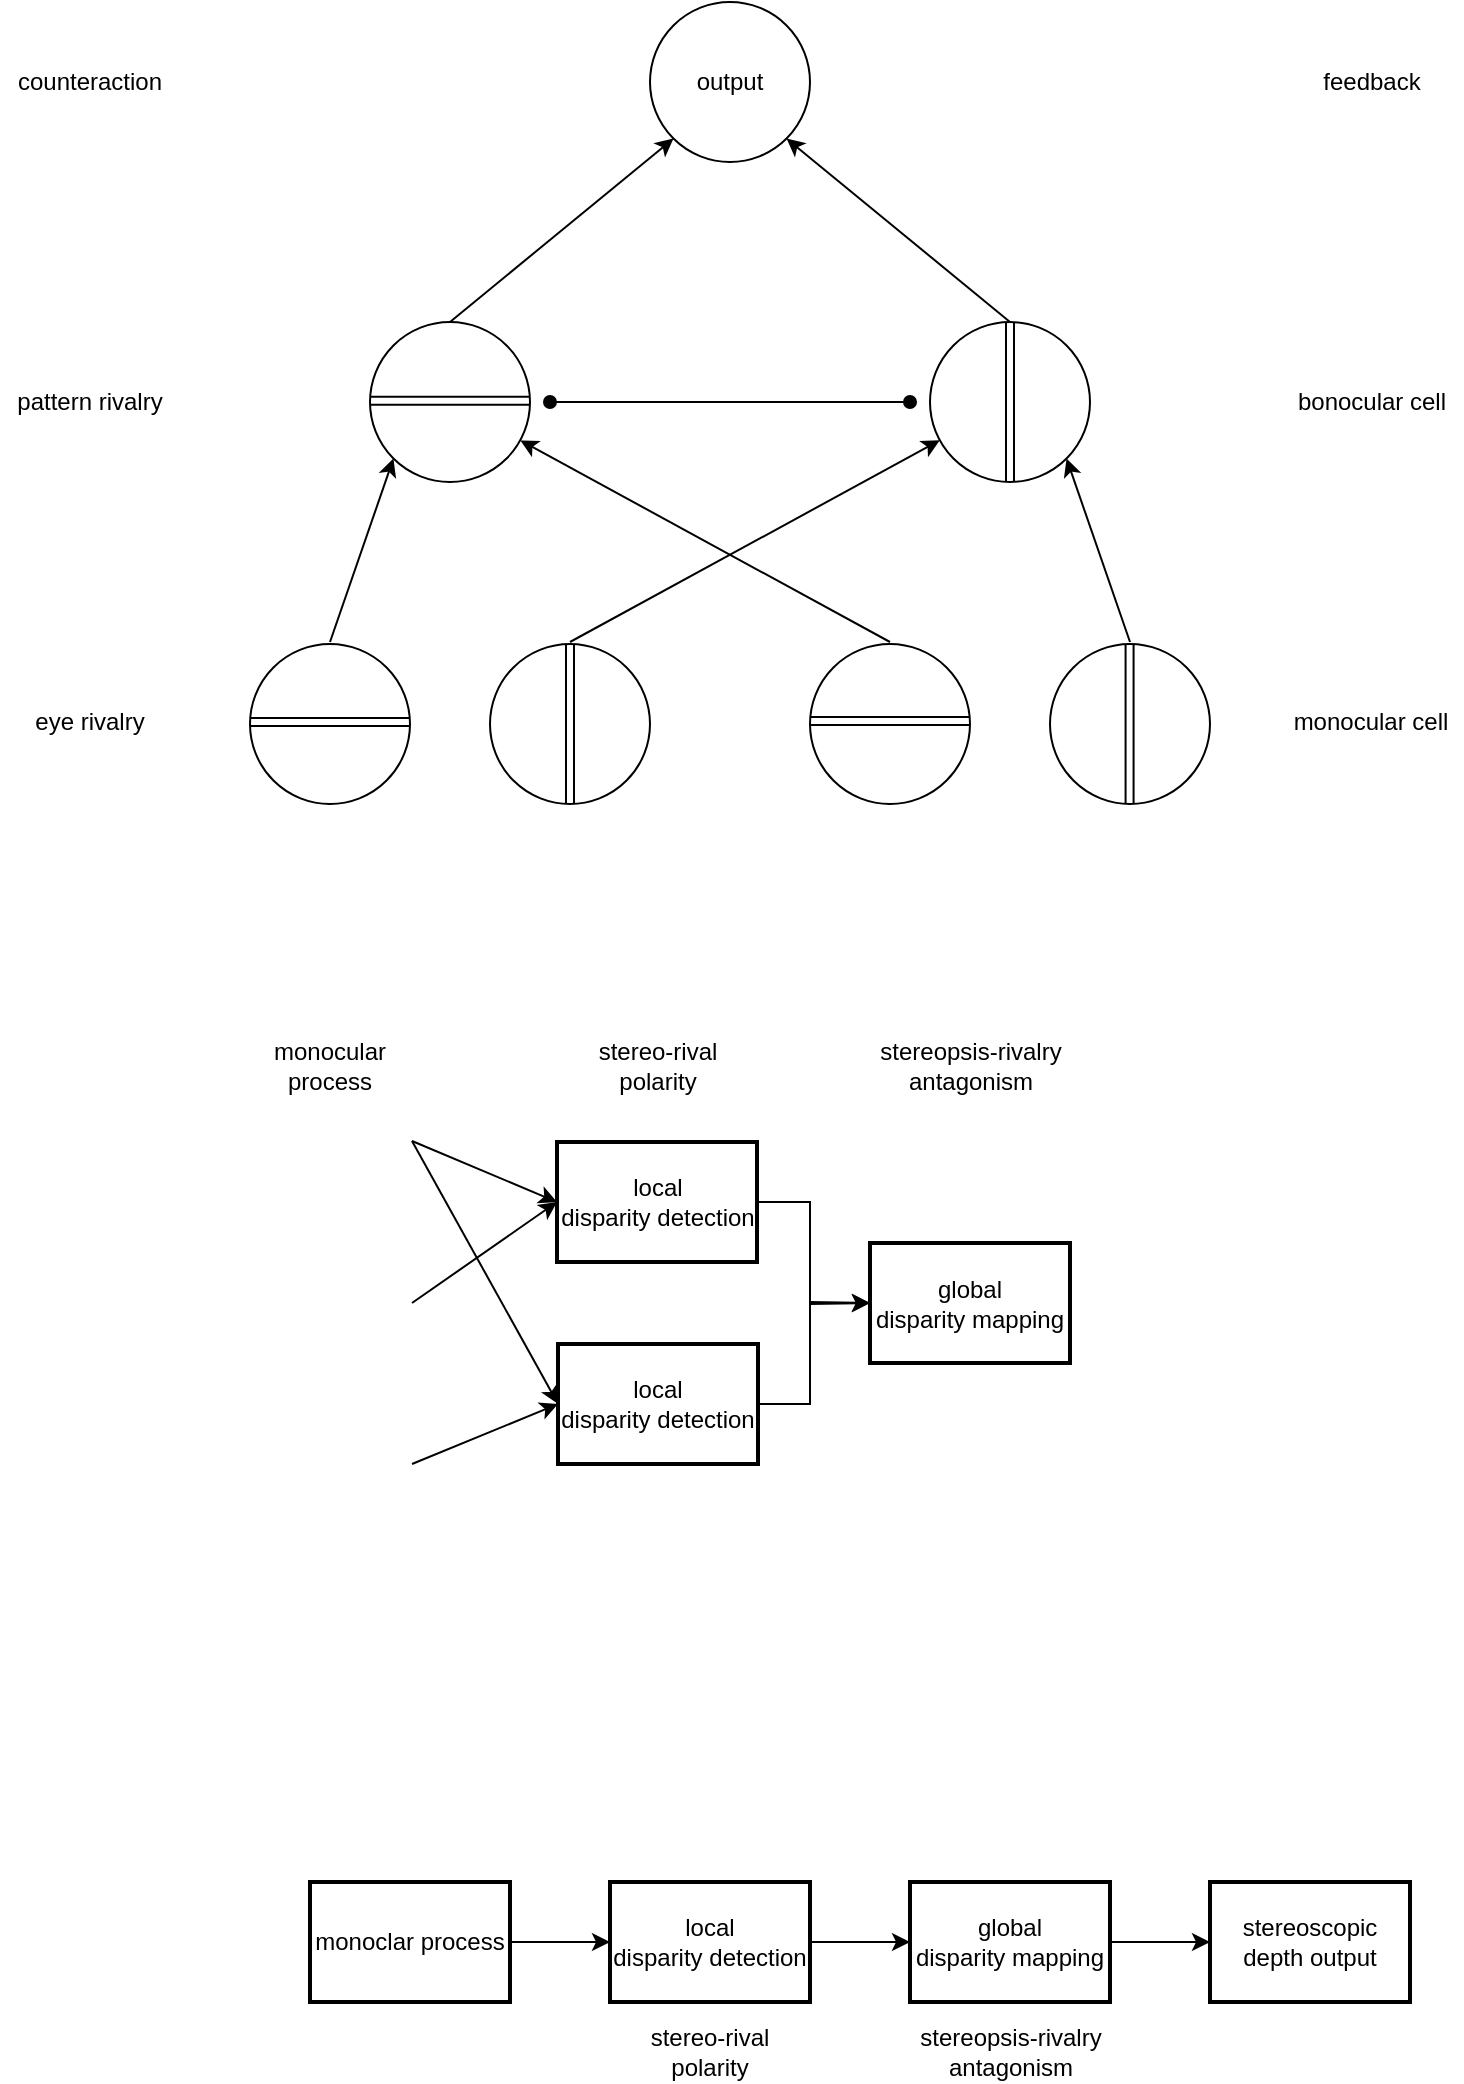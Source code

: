 <mxfile version="22.0.8" type="github">
  <diagram name="ページ1" id="tyaMPbAU48UmF2bHCIHt">
    <mxGraphModel dx="1004" dy="649" grid="1" gridSize="10" guides="1" tooltips="1" connect="1" arrows="1" fold="1" page="1" pageScale="1" pageWidth="827" pageHeight="1169" math="0" shadow="0">
      <root>
        <mxCell id="0" />
        <mxCell id="1" parent="0" />
        <mxCell id="7wLoFLkzSzKWh_BDHrXM-1" value="" style="ellipse;whiteSpace=wrap;html=1;aspect=fixed;" parent="1" vertex="1">
          <mxGeometry x="280" y="331" width="80" height="80" as="geometry" />
        </mxCell>
        <mxCell id="7wLoFLkzSzKWh_BDHrXM-3" value="" style="ellipse;whiteSpace=wrap;html=1;aspect=fixed;" parent="1" vertex="1">
          <mxGeometry x="440" y="331" width="80" height="80" as="geometry" />
        </mxCell>
        <mxCell id="7wLoFLkzSzKWh_BDHrXM-4" value="" style="ellipse;whiteSpace=wrap;html=1;aspect=fixed;" parent="1" vertex="1">
          <mxGeometry x="160" y="331" width="80" height="80" as="geometry" />
        </mxCell>
        <mxCell id="7wLoFLkzSzKWh_BDHrXM-5" value="" style="ellipse;whiteSpace=wrap;html=1;aspect=fixed;" parent="1" vertex="1">
          <mxGeometry x="560" y="331" width="80" height="80" as="geometry" />
        </mxCell>
        <mxCell id="7wLoFLkzSzKWh_BDHrXM-10" value="" style="shape=link;html=1;rounded=0;entryX=1;entryY=0.5;entryDx=0;entryDy=0;" parent="1" edge="1">
          <mxGeometry width="100" relative="1" as="geometry">
            <mxPoint x="160" y="370" as="sourcePoint" />
            <mxPoint x="240" y="370" as="targetPoint" />
          </mxGeometry>
        </mxCell>
        <mxCell id="7wLoFLkzSzKWh_BDHrXM-11" value="" style="shape=link;html=1;rounded=0;entryX=1;entryY=0.5;entryDx=0;entryDy=0;" parent="1" edge="1">
          <mxGeometry width="100" relative="1" as="geometry">
            <mxPoint x="440" y="369.5" as="sourcePoint" />
            <mxPoint x="520" y="369.5" as="targetPoint" />
          </mxGeometry>
        </mxCell>
        <mxCell id="7wLoFLkzSzKWh_BDHrXM-12" value="" style="shape=link;html=1;rounded=0;entryX=0.5;entryY=1;entryDx=0;entryDy=0;" parent="1" target="7wLoFLkzSzKWh_BDHrXM-1" edge="1">
          <mxGeometry width="100" relative="1" as="geometry">
            <mxPoint x="320" y="331" as="sourcePoint" />
            <mxPoint x="319.5" y="401.5" as="targetPoint" />
          </mxGeometry>
        </mxCell>
        <mxCell id="7wLoFLkzSzKWh_BDHrXM-13" value="" style="shape=link;html=1;rounded=0;entryX=0.5;entryY=1;entryDx=0;entryDy=0;" parent="1" edge="1">
          <mxGeometry width="100" relative="1" as="geometry">
            <mxPoint x="599.79" y="331" as="sourcePoint" />
            <mxPoint x="599.79" y="411" as="targetPoint" />
          </mxGeometry>
        </mxCell>
        <mxCell id="7wLoFLkzSzKWh_BDHrXM-15" value="" style="endArrow=classic;html=1;rounded=0;" parent="1" target="7wLoFLkzSzKWh_BDHrXM-19" edge="1">
          <mxGeometry width="50" height="50" relative="1" as="geometry">
            <mxPoint x="320" y="330" as="sourcePoint" />
            <mxPoint x="480" y="170" as="targetPoint" />
          </mxGeometry>
        </mxCell>
        <mxCell id="7wLoFLkzSzKWh_BDHrXM-17" value="" style="ellipse;whiteSpace=wrap;html=1;aspect=fixed;" parent="1" vertex="1">
          <mxGeometry x="220" y="170" width="80" height="80" as="geometry" />
        </mxCell>
        <mxCell id="7wLoFLkzSzKWh_BDHrXM-18" value="" style="shape=link;html=1;rounded=0;entryX=1;entryY=0.5;entryDx=0;entryDy=0;" parent="1" edge="1">
          <mxGeometry width="100" relative="1" as="geometry">
            <mxPoint x="220" y="209.37" as="sourcePoint" />
            <mxPoint x="300" y="209.37" as="targetPoint" />
          </mxGeometry>
        </mxCell>
        <mxCell id="7wLoFLkzSzKWh_BDHrXM-19" value="" style="ellipse;whiteSpace=wrap;html=1;aspect=fixed;" parent="1" vertex="1">
          <mxGeometry x="500" y="170" width="80" height="80" as="geometry" />
        </mxCell>
        <mxCell id="7wLoFLkzSzKWh_BDHrXM-20" value="" style="shape=link;html=1;rounded=0;entryX=0.5;entryY=1;entryDx=0;entryDy=0;" parent="1" target="7wLoFLkzSzKWh_BDHrXM-19" edge="1">
          <mxGeometry width="100" relative="1" as="geometry">
            <mxPoint x="540" y="170" as="sourcePoint" />
            <mxPoint x="539.5" y="240.5" as="targetPoint" />
          </mxGeometry>
        </mxCell>
        <mxCell id="7wLoFLkzSzKWh_BDHrXM-21" value="" style="endArrow=classic;html=1;rounded=0;exitX=0.5;exitY=0;exitDx=0;exitDy=0;" parent="1" target="7wLoFLkzSzKWh_BDHrXM-17" edge="1">
          <mxGeometry width="50" height="50" relative="1" as="geometry">
            <mxPoint x="480" y="330" as="sourcePoint" />
            <mxPoint x="520" y="167" as="targetPoint" />
          </mxGeometry>
        </mxCell>
        <mxCell id="7wLoFLkzSzKWh_BDHrXM-22" value="" style="endArrow=classic;html=1;rounded=0;exitX=0.5;exitY=0;exitDx=0;exitDy=0;entryX=0;entryY=1;entryDx=0;entryDy=0;" parent="1" target="7wLoFLkzSzKWh_BDHrXM-17" edge="1">
          <mxGeometry width="50" height="50" relative="1" as="geometry">
            <mxPoint x="200" y="330" as="sourcePoint" />
            <mxPoint x="260" y="170" as="targetPoint" />
          </mxGeometry>
        </mxCell>
        <mxCell id="7wLoFLkzSzKWh_BDHrXM-23" value="" style="endArrow=classic;html=1;rounded=0;entryX=1;entryY=1;entryDx=0;entryDy=0;" parent="1" target="7wLoFLkzSzKWh_BDHrXM-19" edge="1">
          <mxGeometry width="50" height="50" relative="1" as="geometry">
            <mxPoint x="600" y="330" as="sourcePoint" />
            <mxPoint x="310" y="177" as="targetPoint" />
          </mxGeometry>
        </mxCell>
        <mxCell id="7wLoFLkzSzKWh_BDHrXM-24" value="" style="endArrow=classic;html=1;rounded=0;exitX=0.5;exitY=0;exitDx=0;exitDy=0;entryX=0;entryY=1;entryDx=0;entryDy=0;" parent="1" source="7wLoFLkzSzKWh_BDHrXM-17" target="7wLoFLkzSzKWh_BDHrXM-25" edge="1">
          <mxGeometry width="50" height="50" relative="1" as="geometry">
            <mxPoint x="260" y="150" as="sourcePoint" />
            <mxPoint x="340" y="10" as="targetPoint" />
          </mxGeometry>
        </mxCell>
        <mxCell id="7wLoFLkzSzKWh_BDHrXM-25" value="output" style="ellipse;whiteSpace=wrap;html=1;aspect=fixed;" parent="1" vertex="1">
          <mxGeometry x="360" y="10" width="80" height="80" as="geometry" />
        </mxCell>
        <mxCell id="7wLoFLkzSzKWh_BDHrXM-26" value="" style="endArrow=classic;html=1;rounded=0;exitX=0.5;exitY=0;exitDx=0;exitDy=0;entryX=1;entryY=1;entryDx=0;entryDy=0;" parent="1" source="7wLoFLkzSzKWh_BDHrXM-19" target="7wLoFLkzSzKWh_BDHrXM-25" edge="1">
          <mxGeometry width="50" height="50" relative="1" as="geometry">
            <mxPoint x="320" y="192" as="sourcePoint" />
            <mxPoint x="432" y="100" as="targetPoint" />
          </mxGeometry>
        </mxCell>
        <mxCell id="7wLoFLkzSzKWh_BDHrXM-27" value="eye rivalry" style="text;strokeColor=none;align=center;fillColor=none;html=1;verticalAlign=middle;whiteSpace=wrap;rounded=0;" parent="1" vertex="1">
          <mxGeometry x="50" y="355" width="60" height="30" as="geometry" />
        </mxCell>
        <mxCell id="7wLoFLkzSzKWh_BDHrXM-28" value="pattern rivalry" style="text;strokeColor=none;align=center;fillColor=none;html=1;verticalAlign=middle;whiteSpace=wrap;rounded=0;" parent="1" vertex="1">
          <mxGeometry x="35" y="195" width="90" height="30" as="geometry" />
        </mxCell>
        <mxCell id="7wLoFLkzSzKWh_BDHrXM-29" value="counteraction" style="text;strokeColor=none;align=center;fillColor=none;html=1;verticalAlign=middle;whiteSpace=wrap;rounded=0;" parent="1" vertex="1">
          <mxGeometry x="35" y="35" width="90" height="30" as="geometry" />
        </mxCell>
        <mxCell id="7wLoFLkzSzKWh_BDHrXM-30" value="monocular cell" style="text;strokeColor=none;align=center;fillColor=none;html=1;verticalAlign=middle;whiteSpace=wrap;rounded=0;" parent="1" vertex="1">
          <mxGeometry x="676" y="355" width="89" height="30" as="geometry" />
        </mxCell>
        <mxCell id="7wLoFLkzSzKWh_BDHrXM-31" value="bonocular cell" style="text;strokeColor=none;align=center;fillColor=none;html=1;verticalAlign=middle;whiteSpace=wrap;rounded=0;" parent="1" vertex="1">
          <mxGeometry x="676" y="195" width="90" height="30" as="geometry" />
        </mxCell>
        <mxCell id="7wLoFLkzSzKWh_BDHrXM-32" value="feedback" style="text;strokeColor=none;align=center;fillColor=none;html=1;verticalAlign=middle;whiteSpace=wrap;rounded=0;" parent="1" vertex="1">
          <mxGeometry x="676" y="35" width="90" height="30" as="geometry" />
        </mxCell>
        <mxCell id="7wLoFLkzSzKWh_BDHrXM-44" style="edgeStyle=orthogonalEdgeStyle;rounded=0;orthogonalLoop=1;jettySize=auto;html=1;exitX=1;exitY=0.5;exitDx=0;exitDy=0;entryX=0;entryY=0.5;entryDx=0;entryDy=0;" parent="1" source="7wLoFLkzSzKWh_BDHrXM-38" target="7wLoFLkzSzKWh_BDHrXM-39" edge="1">
          <mxGeometry relative="1" as="geometry" />
        </mxCell>
        <mxCell id="7wLoFLkzSzKWh_BDHrXM-38" value="local&lt;br&gt;disparity detection" style="text;strokeColor=default;align=center;fillColor=default;html=1;verticalAlign=middle;whiteSpace=wrap;rounded=0;strokeWidth=2;" parent="1" vertex="1">
          <mxGeometry x="340" y="950" width="100" height="60" as="geometry" />
        </mxCell>
        <mxCell id="7wLoFLkzSzKWh_BDHrXM-45" style="edgeStyle=orthogonalEdgeStyle;rounded=0;orthogonalLoop=1;jettySize=auto;html=1;exitX=1;exitY=0.5;exitDx=0;exitDy=0;entryX=0;entryY=0.5;entryDx=0;entryDy=0;" parent="1" source="7wLoFLkzSzKWh_BDHrXM-39" target="7wLoFLkzSzKWh_BDHrXM-40" edge="1">
          <mxGeometry relative="1" as="geometry" />
        </mxCell>
        <mxCell id="7wLoFLkzSzKWh_BDHrXM-39" value="global&lt;br&gt;disparity mapping" style="text;strokeColor=default;align=center;fillColor=default;html=1;verticalAlign=middle;whiteSpace=wrap;rounded=0;strokeWidth=2;" parent="1" vertex="1">
          <mxGeometry x="490" y="950" width="100" height="60" as="geometry" />
        </mxCell>
        <mxCell id="7wLoFLkzSzKWh_BDHrXM-40" value="stereoscopic depth output" style="text;strokeColor=default;align=center;fillColor=default;html=1;verticalAlign=middle;whiteSpace=wrap;rounded=0;strokeWidth=2;" parent="1" vertex="1">
          <mxGeometry x="640" y="950" width="100" height="60" as="geometry" />
        </mxCell>
        <mxCell id="7wLoFLkzSzKWh_BDHrXM-46" style="edgeStyle=orthogonalEdgeStyle;rounded=0;orthogonalLoop=1;jettySize=auto;html=1;exitX=1;exitY=0.5;exitDx=0;exitDy=0;entryX=0;entryY=0.5;entryDx=0;entryDy=0;" parent="1" source="7wLoFLkzSzKWh_BDHrXM-41" target="7wLoFLkzSzKWh_BDHrXM-38" edge="1">
          <mxGeometry relative="1" as="geometry" />
        </mxCell>
        <mxCell id="7wLoFLkzSzKWh_BDHrXM-41" value="monoclar process" style="text;strokeColor=default;align=center;fillColor=default;html=1;verticalAlign=middle;whiteSpace=wrap;rounded=0;strokeWidth=2;" parent="1" vertex="1">
          <mxGeometry x="190" y="950" width="100" height="60" as="geometry" />
        </mxCell>
        <mxCell id="7wLoFLkzSzKWh_BDHrXM-43" value="" style="endArrow=oval;html=1;edgeStyle=orthogonalEdgeStyle;curved=1;startArrow=oval;startFill=1;endFill=1;" parent="1" edge="1">
          <mxGeometry width="50" height="50" relative="1" as="geometry">
            <mxPoint x="310" y="210" as="sourcePoint" />
            <mxPoint x="490" y="210" as="targetPoint" />
          </mxGeometry>
        </mxCell>
        <mxCell id="7wLoFLkzSzKWh_BDHrXM-47" value="stereo-rival polarity" style="text;strokeColor=none;align=center;fillColor=none;html=1;verticalAlign=middle;whiteSpace=wrap;rounded=0;" parent="1" vertex="1">
          <mxGeometry x="345" y="1020" width="90" height="30" as="geometry" />
        </mxCell>
        <mxCell id="7wLoFLkzSzKWh_BDHrXM-48" value="stereopsis-rivalry antagonism" style="text;strokeColor=none;align=center;fillColor=none;html=1;verticalAlign=middle;whiteSpace=wrap;rounded=0;" parent="1" vertex="1">
          <mxGeometry x="487.5" y="1020" width="105" height="30" as="geometry" />
        </mxCell>
        <mxCell id="ZULY3zypmIYRIrZbk3_r-13" value="local&lt;br&gt;disparity detection" style="text;strokeColor=default;align=center;fillColor=default;html=1;verticalAlign=middle;whiteSpace=wrap;rounded=0;strokeWidth=2;" vertex="1" parent="1">
          <mxGeometry x="313.5" y="580" width="100" height="60" as="geometry" />
        </mxCell>
        <mxCell id="ZULY3zypmIYRIrZbk3_r-14" value="local&lt;br&gt;disparity detection" style="text;strokeColor=default;align=center;fillColor=default;html=1;verticalAlign=middle;whiteSpace=wrap;rounded=0;strokeWidth=2;" vertex="1" parent="1">
          <mxGeometry x="314" y="681" width="100" height="60" as="geometry" />
        </mxCell>
        <mxCell id="ZULY3zypmIYRIrZbk3_r-15" value="global&lt;br&gt;disparity mapping" style="text;strokeColor=default;align=center;fillColor=default;html=1;verticalAlign=middle;whiteSpace=wrap;rounded=0;strokeWidth=2;" vertex="1" parent="1">
          <mxGeometry x="470" y="630.5" width="100" height="60" as="geometry" />
        </mxCell>
        <mxCell id="ZULY3zypmIYRIrZbk3_r-16" value="" style="endArrow=classic;html=1;rounded=0;entryX=0;entryY=0.5;entryDx=0;entryDy=0;" edge="1" parent="1" target="ZULY3zypmIYRIrZbk3_r-14">
          <mxGeometry width="50" height="50" relative="1" as="geometry">
            <mxPoint x="241" y="741" as="sourcePoint" />
            <mxPoint x="291" y="691" as="targetPoint" />
          </mxGeometry>
        </mxCell>
        <mxCell id="ZULY3zypmIYRIrZbk3_r-19" value="" style="endArrow=classic;html=1;rounded=0;entryX=0;entryY=0.5;entryDx=0;entryDy=0;exitX=1;exitY=0.5;exitDx=0;exitDy=0;" edge="1" parent="1" target="ZULY3zypmIYRIrZbk3_r-14">
          <mxGeometry width="50" height="50" relative="1" as="geometry">
            <mxPoint x="241" y="579.5" as="sourcePoint" />
            <mxPoint x="324" y="721" as="targetPoint" />
          </mxGeometry>
        </mxCell>
        <mxCell id="ZULY3zypmIYRIrZbk3_r-20" value="" style="endArrow=classic;html=1;rounded=0;entryX=0;entryY=0.5;entryDx=0;entryDy=0;exitX=1;exitY=0.5;exitDx=0;exitDy=0;" edge="1" parent="1" target="ZULY3zypmIYRIrZbk3_r-13">
          <mxGeometry width="50" height="50" relative="1" as="geometry">
            <mxPoint x="241" y="660.5" as="sourcePoint" />
            <mxPoint x="324" y="721" as="targetPoint" />
          </mxGeometry>
        </mxCell>
        <mxCell id="ZULY3zypmIYRIrZbk3_r-21" value="" style="endArrow=classic;html=1;rounded=0;entryX=0;entryY=0.5;entryDx=0;entryDy=0;exitX=1;exitY=0.5;exitDx=0;exitDy=0;" edge="1" parent="1" target="ZULY3zypmIYRIrZbk3_r-13">
          <mxGeometry width="50" height="50" relative="1" as="geometry">
            <mxPoint x="241" y="579.5" as="sourcePoint" />
            <mxPoint x="324" y="620" as="targetPoint" />
          </mxGeometry>
        </mxCell>
        <mxCell id="ZULY3zypmIYRIrZbk3_r-22" value="stereo-rival polarity" style="text;strokeColor=none;align=center;fillColor=none;html=1;verticalAlign=middle;whiteSpace=wrap;rounded=0;" vertex="1" parent="1">
          <mxGeometry x="319" y="527" width="90" height="30" as="geometry" />
        </mxCell>
        <mxCell id="ZULY3zypmIYRIrZbk3_r-23" value="stereopsis-rivalry antagonism" style="text;strokeColor=none;align=center;fillColor=none;html=1;verticalAlign=middle;whiteSpace=wrap;rounded=0;" vertex="1" parent="1">
          <mxGeometry x="467.5" y="527" width="105" height="30" as="geometry" />
        </mxCell>
        <mxCell id="ZULY3zypmIYRIrZbk3_r-25" value="" style="endArrow=classic;html=1;rounded=0;exitX=1;exitY=0.5;exitDx=0;exitDy=0;entryX=0;entryY=0.5;entryDx=0;entryDy=0;" edge="1" parent="1" source="ZULY3zypmIYRIrZbk3_r-13" target="ZULY3zypmIYRIrZbk3_r-15">
          <mxGeometry width="50" height="50" relative="1" as="geometry">
            <mxPoint x="450" y="607" as="sourcePoint" />
            <mxPoint x="500" y="557" as="targetPoint" />
            <Array as="points">
              <mxPoint x="440" y="610" />
              <mxPoint x="440" y="661" />
            </Array>
          </mxGeometry>
        </mxCell>
        <mxCell id="ZULY3zypmIYRIrZbk3_r-26" value="" style="endArrow=classic;html=1;rounded=0;exitX=1;exitY=0.5;exitDx=0;exitDy=0;entryX=0;entryY=0.5;entryDx=0;entryDy=0;" edge="1" parent="1" source="ZULY3zypmIYRIrZbk3_r-14" target="ZULY3zypmIYRIrZbk3_r-15">
          <mxGeometry width="50" height="50" relative="1" as="geometry">
            <mxPoint x="424" y="620" as="sourcePoint" />
            <mxPoint x="470" y="660" as="targetPoint" />
            <Array as="points">
              <mxPoint x="440" y="711" />
              <mxPoint x="440" y="660" />
            </Array>
          </mxGeometry>
        </mxCell>
        <mxCell id="ZULY3zypmIYRIrZbk3_r-27" value="monocular process" style="text;strokeColor=none;align=center;fillColor=none;html=1;verticalAlign=middle;whiteSpace=wrap;rounded=0;" vertex="1" parent="1">
          <mxGeometry x="155" y="527" width="90" height="30" as="geometry" />
        </mxCell>
      </root>
    </mxGraphModel>
  </diagram>
</mxfile>
